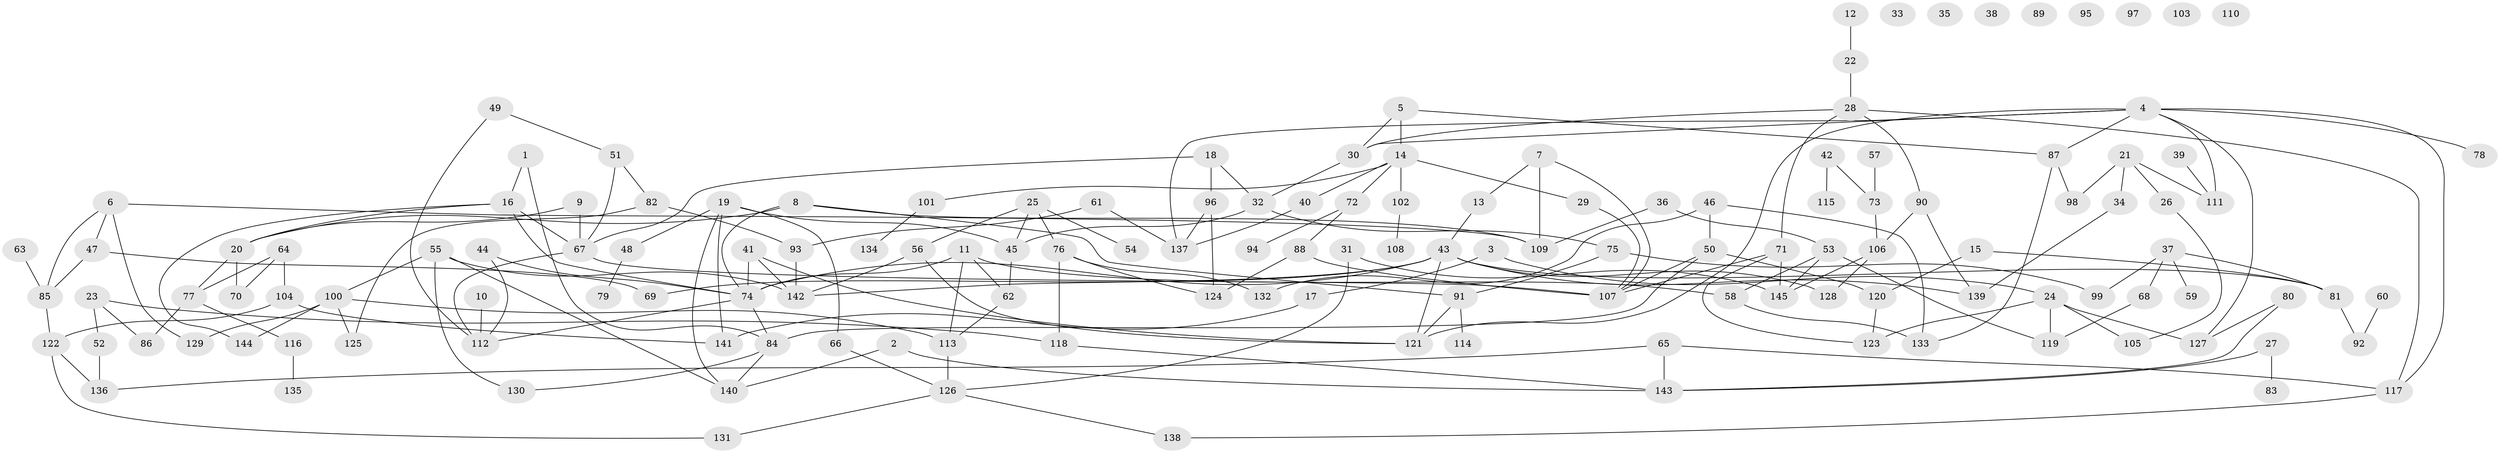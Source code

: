 // coarse degree distribution, {5: 0.13846153846153847, 6: 0.09230769230769231, 3: 0.1076923076923077, 2: 0.16923076923076924, 7: 0.1076923076923077, 4: 0.15384615384615385, 8: 0.03076923076923077, 1: 0.18461538461538463, 9: 0.015384615384615385}
// Generated by graph-tools (version 1.1) at 2025/35/03/04/25 23:35:44]
// undirected, 145 vertices, 205 edges
graph export_dot {
  node [color=gray90,style=filled];
  1;
  2;
  3;
  4;
  5;
  6;
  7;
  8;
  9;
  10;
  11;
  12;
  13;
  14;
  15;
  16;
  17;
  18;
  19;
  20;
  21;
  22;
  23;
  24;
  25;
  26;
  27;
  28;
  29;
  30;
  31;
  32;
  33;
  34;
  35;
  36;
  37;
  38;
  39;
  40;
  41;
  42;
  43;
  44;
  45;
  46;
  47;
  48;
  49;
  50;
  51;
  52;
  53;
  54;
  55;
  56;
  57;
  58;
  59;
  60;
  61;
  62;
  63;
  64;
  65;
  66;
  67;
  68;
  69;
  70;
  71;
  72;
  73;
  74;
  75;
  76;
  77;
  78;
  79;
  80;
  81;
  82;
  83;
  84;
  85;
  86;
  87;
  88;
  89;
  90;
  91;
  92;
  93;
  94;
  95;
  96;
  97;
  98;
  99;
  100;
  101;
  102;
  103;
  104;
  105;
  106;
  107;
  108;
  109;
  110;
  111;
  112;
  113;
  114;
  115;
  116;
  117;
  118;
  119;
  120;
  121;
  122;
  123;
  124;
  125;
  126;
  127;
  128;
  129;
  130;
  131;
  132;
  133;
  134;
  135;
  136;
  137;
  138;
  139;
  140;
  141;
  142;
  143;
  144;
  145;
  1 -- 16;
  1 -- 84;
  2 -- 140;
  2 -- 143;
  3 -- 17;
  3 -- 24;
  4 -- 30;
  4 -- 78;
  4 -- 87;
  4 -- 111;
  4 -- 117;
  4 -- 121;
  4 -- 127;
  4 -- 137;
  5 -- 14;
  5 -- 30;
  5 -- 87;
  6 -- 47;
  6 -- 85;
  6 -- 109;
  6 -- 129;
  7 -- 13;
  7 -- 107;
  7 -- 109;
  8 -- 20;
  8 -- 74;
  8 -- 91;
  8 -- 109;
  9 -- 20;
  9 -- 67;
  10 -- 112;
  11 -- 58;
  11 -- 62;
  11 -- 74;
  11 -- 113;
  12 -- 22;
  13 -- 43;
  14 -- 29;
  14 -- 40;
  14 -- 72;
  14 -- 101;
  14 -- 102;
  15 -- 81;
  15 -- 120;
  16 -- 20;
  16 -- 67;
  16 -- 74;
  16 -- 144;
  17 -- 141;
  18 -- 32;
  18 -- 67;
  18 -- 96;
  19 -- 45;
  19 -- 48;
  19 -- 66;
  19 -- 140;
  19 -- 141;
  20 -- 70;
  20 -- 77;
  21 -- 26;
  21 -- 34;
  21 -- 98;
  21 -- 111;
  22 -- 28;
  23 -- 52;
  23 -- 86;
  23 -- 118;
  24 -- 105;
  24 -- 119;
  24 -- 123;
  24 -- 127;
  25 -- 45;
  25 -- 54;
  25 -- 56;
  25 -- 76;
  26 -- 105;
  27 -- 83;
  27 -- 143;
  28 -- 30;
  28 -- 71;
  28 -- 90;
  28 -- 117;
  29 -- 107;
  30 -- 32;
  31 -- 126;
  31 -- 145;
  32 -- 45;
  32 -- 75;
  34 -- 139;
  36 -- 53;
  36 -- 109;
  37 -- 59;
  37 -- 68;
  37 -- 81;
  37 -- 99;
  39 -- 111;
  40 -- 137;
  41 -- 74;
  41 -- 121;
  41 -- 142;
  42 -- 73;
  42 -- 115;
  43 -- 69;
  43 -- 74;
  43 -- 81;
  43 -- 121;
  43 -- 128;
  43 -- 139;
  43 -- 142;
  44 -- 74;
  44 -- 112;
  45 -- 62;
  46 -- 50;
  46 -- 132;
  46 -- 133;
  47 -- 69;
  47 -- 85;
  48 -- 79;
  49 -- 51;
  49 -- 112;
  50 -- 84;
  50 -- 107;
  50 -- 120;
  51 -- 67;
  51 -- 82;
  52 -- 136;
  53 -- 58;
  53 -- 119;
  53 -- 145;
  55 -- 100;
  55 -- 130;
  55 -- 140;
  55 -- 142;
  56 -- 121;
  56 -- 142;
  57 -- 73;
  58 -- 133;
  60 -- 92;
  61 -- 93;
  61 -- 137;
  62 -- 113;
  63 -- 85;
  64 -- 70;
  64 -- 77;
  64 -- 104;
  65 -- 117;
  65 -- 136;
  65 -- 143;
  66 -- 126;
  67 -- 107;
  67 -- 112;
  68 -- 119;
  71 -- 107;
  71 -- 123;
  71 -- 145;
  72 -- 88;
  72 -- 94;
  73 -- 106;
  74 -- 84;
  74 -- 112;
  75 -- 91;
  75 -- 99;
  76 -- 118;
  76 -- 124;
  76 -- 132;
  77 -- 86;
  77 -- 116;
  80 -- 127;
  80 -- 143;
  81 -- 92;
  82 -- 93;
  82 -- 125;
  84 -- 130;
  84 -- 140;
  85 -- 122;
  87 -- 98;
  87 -- 133;
  88 -- 107;
  88 -- 124;
  90 -- 106;
  90 -- 139;
  91 -- 114;
  91 -- 121;
  93 -- 142;
  96 -- 124;
  96 -- 137;
  100 -- 113;
  100 -- 125;
  100 -- 129;
  100 -- 144;
  101 -- 134;
  102 -- 108;
  104 -- 122;
  104 -- 141;
  106 -- 128;
  106 -- 145;
  113 -- 126;
  116 -- 135;
  117 -- 138;
  118 -- 143;
  120 -- 123;
  122 -- 131;
  122 -- 136;
  126 -- 131;
  126 -- 138;
}
